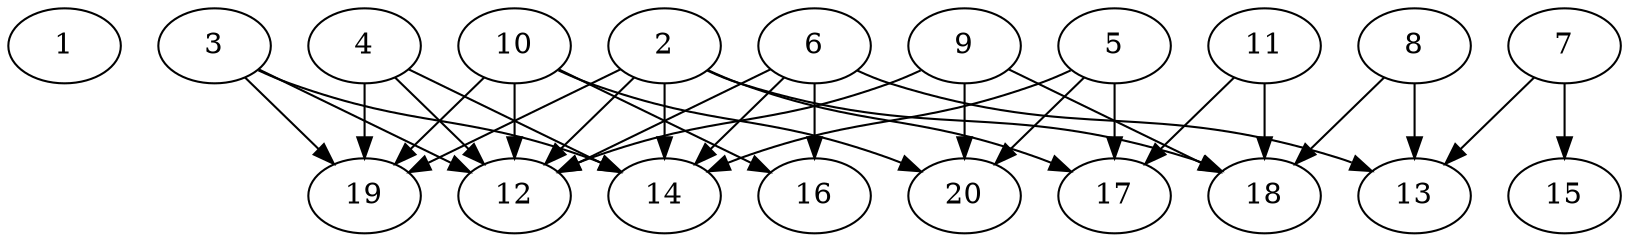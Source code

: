 // DAG automatically generated by daggen at Tue Jul 23 14:29:40 2019
// ./daggen --dot -n 20 --ccr 0.5 --fat 0.7 --regular 0.5 --density 0.7 --mindata 5242880 --maxdata 52428800 
digraph G {
  1 [size="16760832", alpha="0.11", expect_size="8380416"] 
  2 [size="50069504", alpha="0.16", expect_size="25034752"] 
  2 -> 12 [size ="25034752"]
  2 -> 14 [size ="25034752"]
  2 -> 17 [size ="25034752"]
  2 -> 18 [size ="25034752"]
  2 -> 19 [size ="25034752"]
  3 [size="77920256", alpha="0.02", expect_size="38960128"] 
  3 -> 12 [size ="38960128"]
  3 -> 14 [size ="38960128"]
  3 -> 19 [size ="38960128"]
  4 [size="88762368", alpha="0.06", expect_size="44381184"] 
  4 -> 12 [size ="44381184"]
  4 -> 14 [size ="44381184"]
  4 -> 19 [size ="44381184"]
  5 [size="23549952", alpha="0.05", expect_size="11774976"] 
  5 -> 14 [size ="11774976"]
  5 -> 17 [size ="11774976"]
  5 -> 20 [size ="11774976"]
  6 [size="65204224", alpha="0.14", expect_size="32602112"] 
  6 -> 12 [size ="32602112"]
  6 -> 13 [size ="32602112"]
  6 -> 14 [size ="32602112"]
  6 -> 16 [size ="32602112"]
  7 [size="15581184", alpha="0.16", expect_size="7790592"] 
  7 -> 13 [size ="7790592"]
  7 -> 15 [size ="7790592"]
  8 [size="25286656", alpha="0.16", expect_size="12643328"] 
  8 -> 13 [size ="12643328"]
  8 -> 18 [size ="12643328"]
  9 [size="56516608", alpha="0.18", expect_size="28258304"] 
  9 -> 12 [size ="28258304"]
  9 -> 18 [size ="28258304"]
  9 -> 20 [size ="28258304"]
  10 [size="91146240", alpha="0.17", expect_size="45573120"] 
  10 -> 12 [size ="45573120"]
  10 -> 16 [size ="45573120"]
  10 -> 19 [size ="45573120"]
  10 -> 20 [size ="45573120"]
  11 [size="89024512", alpha="0.06", expect_size="44512256"] 
  11 -> 17 [size ="44512256"]
  11 -> 18 [size ="44512256"]
  12 [size="48465920", alpha="0.01", expect_size="24232960"] 
  13 [size="30359552", alpha="0.09", expect_size="15179776"] 
  14 [size="37515264", alpha="0.07", expect_size="18757632"] 
  15 [size="64262144", alpha="0.04", expect_size="32131072"] 
  16 [size="89124864", alpha="0.06", expect_size="44562432"] 
  17 [size="63006720", alpha="0.19", expect_size="31503360"] 
  18 [size="46448640", alpha="0.05", expect_size="23224320"] 
  19 [size="28719104", alpha="0.07", expect_size="14359552"] 
  20 [size="19613696", alpha="0.17", expect_size="9806848"] 
}
